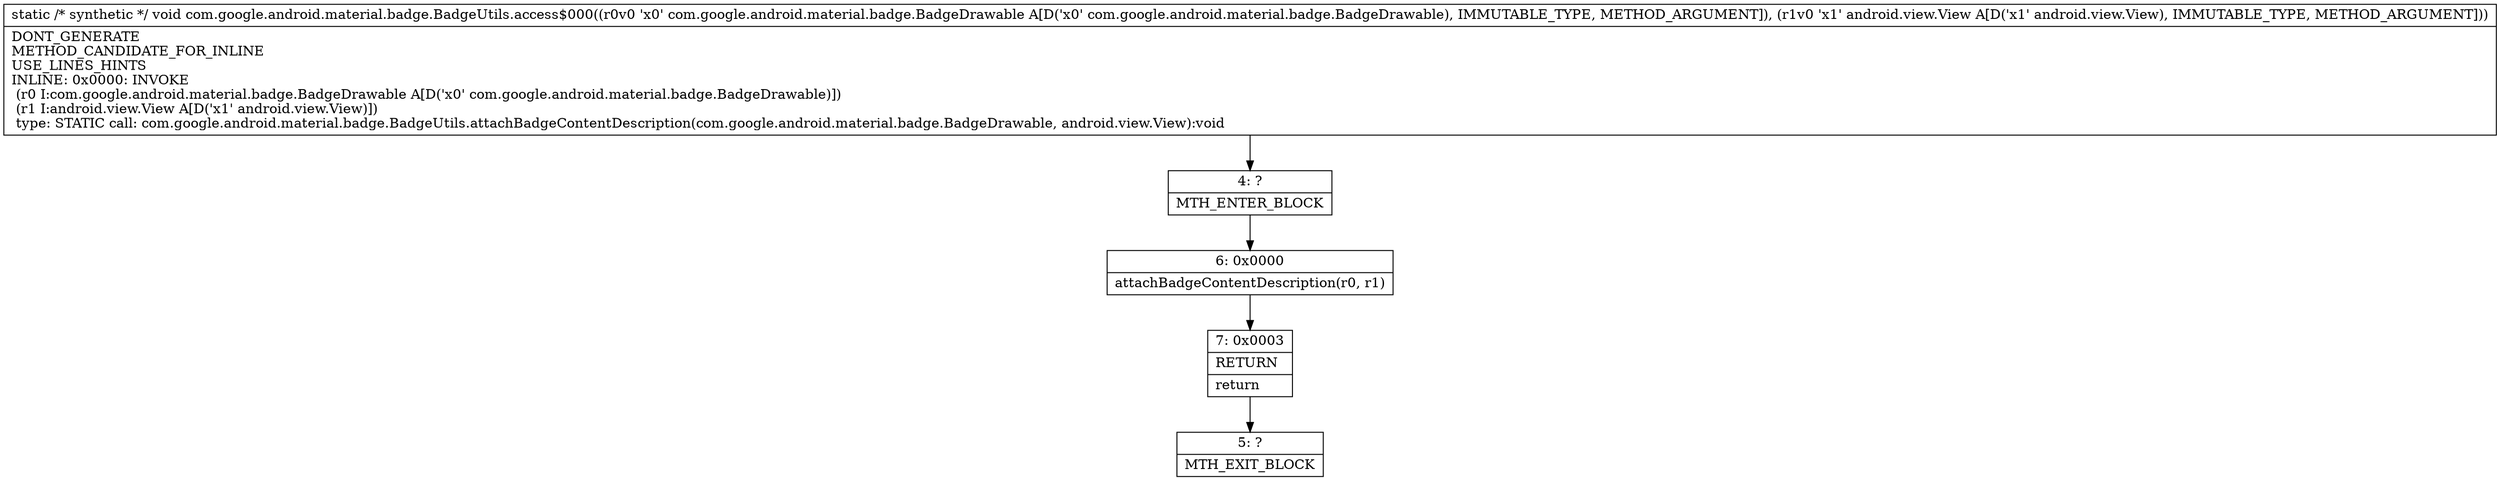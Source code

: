 digraph "CFG forcom.google.android.material.badge.BadgeUtils.access$000(Lcom\/google\/android\/material\/badge\/BadgeDrawable;Landroid\/view\/View;)V" {
Node_4 [shape=record,label="{4\:\ ?|MTH_ENTER_BLOCK\l}"];
Node_6 [shape=record,label="{6\:\ 0x0000|attachBadgeContentDescription(r0, r1)\l}"];
Node_7 [shape=record,label="{7\:\ 0x0003|RETURN\l|return\l}"];
Node_5 [shape=record,label="{5\:\ ?|MTH_EXIT_BLOCK\l}"];
MethodNode[shape=record,label="{static \/* synthetic *\/ void com.google.android.material.badge.BadgeUtils.access$000((r0v0 'x0' com.google.android.material.badge.BadgeDrawable A[D('x0' com.google.android.material.badge.BadgeDrawable), IMMUTABLE_TYPE, METHOD_ARGUMENT]), (r1v0 'x1' android.view.View A[D('x1' android.view.View), IMMUTABLE_TYPE, METHOD_ARGUMENT]))  | DONT_GENERATE\lMETHOD_CANDIDATE_FOR_INLINE\lUSE_LINES_HINTS\lINLINE: 0x0000: INVOKE  \l  (r0 I:com.google.android.material.badge.BadgeDrawable A[D('x0' com.google.android.material.badge.BadgeDrawable)])\l  (r1 I:android.view.View A[D('x1' android.view.View)])\l type: STATIC call: com.google.android.material.badge.BadgeUtils.attachBadgeContentDescription(com.google.android.material.badge.BadgeDrawable, android.view.View):void\l}"];
MethodNode -> Node_4;Node_4 -> Node_6;
Node_6 -> Node_7;
Node_7 -> Node_5;
}

